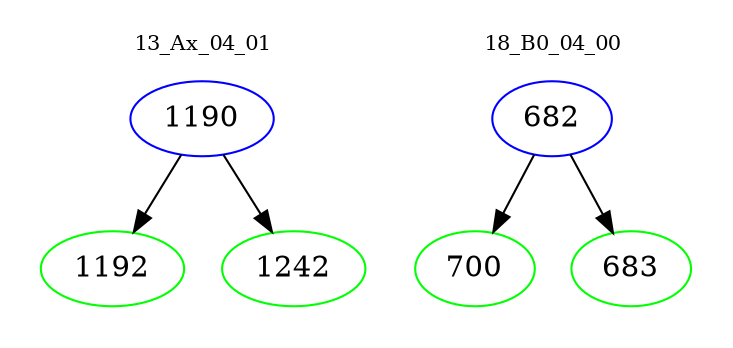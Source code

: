 digraph{
subgraph cluster_0 {
color = white
label = "13_Ax_04_01";
fontsize=10;
T0_1190 [label="1190", color="blue"]
T0_1190 -> T0_1192 [color="black"]
T0_1192 [label="1192", color="green"]
T0_1190 -> T0_1242 [color="black"]
T0_1242 [label="1242", color="green"]
}
subgraph cluster_1 {
color = white
label = "18_B0_04_00";
fontsize=10;
T1_682 [label="682", color="blue"]
T1_682 -> T1_700 [color="black"]
T1_700 [label="700", color="green"]
T1_682 -> T1_683 [color="black"]
T1_683 [label="683", color="green"]
}
}

